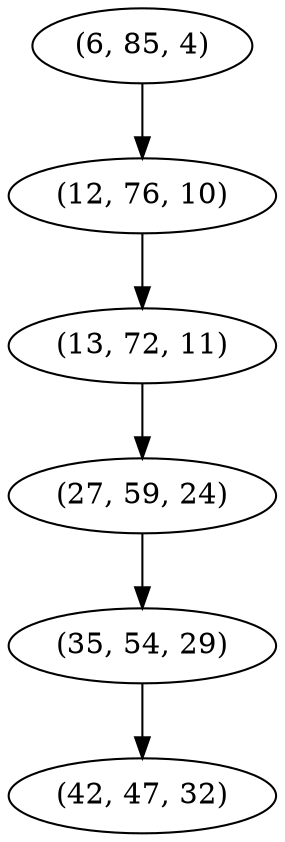 digraph tree {
    "(6, 85, 4)";
    "(12, 76, 10)";
    "(13, 72, 11)";
    "(27, 59, 24)";
    "(35, 54, 29)";
    "(42, 47, 32)";
    "(6, 85, 4)" -> "(12, 76, 10)";
    "(12, 76, 10)" -> "(13, 72, 11)";
    "(13, 72, 11)" -> "(27, 59, 24)";
    "(27, 59, 24)" -> "(35, 54, 29)";
    "(35, 54, 29)" -> "(42, 47, 32)";
}
